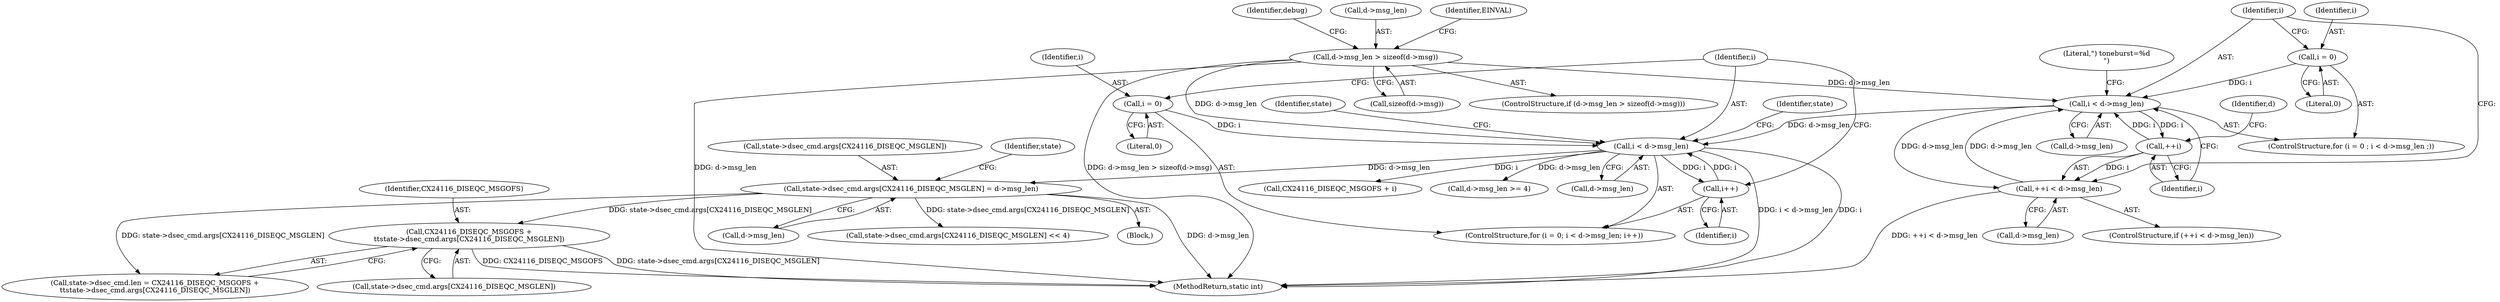 digraph "0_linux_1fa2337a315a2448c5434f41e00d56b01a22283c@array" {
"1000203" [label="(Call,CX24116_DISEQC_MSGOFS +\n\t\tstate->dsec_cmd.args[CX24116_DISEQC_MSGLEN])"];
"1000186" [label="(Call,state->dsec_cmd.args[CX24116_DISEQC_MSGLEN] = d->msg_len)"];
"1000164" [label="(Call,i < d->msg_len)"];
"1000169" [label="(Call,i++)"];
"1000161" [label="(Call,i = 0)"];
"1000126" [label="(Call,d->msg_len > sizeof(d->msg))"];
"1000144" [label="(Call,i < d->msg_len)"];
"1000141" [label="(Call,i = 0)"];
"1000152" [label="(Call,++i)"];
"1000151" [label="(Call,++i < d->msg_len)"];
"1000197" [label="(Call,state->dsec_cmd.len = CX24116_DISEQC_MSGOFS +\n\t\tstate->dsec_cmd.args[CX24116_DISEQC_MSGLEN])"];
"1000166" [label="(Call,d->msg_len)"];
"1000326" [label="(MethodReturn,static int)"];
"1000175" [label="(Identifier,state)"];
"1000126" [label="(Call,d->msg_len > sizeof(d->msg))"];
"1000151" [label="(Call,++i < d->msg_len)"];
"1000186" [label="(Call,state->dsec_cmd.args[CX24116_DISEQC_MSGLEN] = d->msg_len)"];
"1000130" [label="(Call,sizeof(d->msg))"];
"1000194" [label="(Call,d->msg_len)"];
"1000143" [label="(Literal,0)"];
"1000205" [label="(Call,state->dsec_cmd.args[CX24116_DISEQC_MSGLEN])"];
"1000155" [label="(Identifier,d)"];
"1000204" [label="(Identifier,CX24116_DISEQC_MSGOFS)"];
"1000141" [label="(Call,i = 0)"];
"1000140" [label="(ControlStructure,for (i = 0 ; i < d->msg_len ;))"];
"1000165" [label="(Identifier,i)"];
"1000190" [label="(Identifier,state)"];
"1000161" [label="(Call,i = 0)"];
"1000142" [label="(Identifier,i)"];
"1000164" [label="(Call,i < d->msg_len)"];
"1000136" [label="(Identifier,EINVAL)"];
"1000309" [label="(Call,state->dsec_cmd.args[CX24116_DISEQC_MSGLEN] << 4)"];
"1000160" [label="(ControlStructure,for (i = 0; i < d->msg_len; i++))"];
"1000169" [label="(Call,i++)"];
"1000203" [label="(Call,CX24116_DISEQC_MSGOFS +\n\t\tstate->dsec_cmd.args[CX24116_DISEQC_MSGLEN])"];
"1000138" [label="(Identifier,debug)"];
"1000200" [label="(Identifier,state)"];
"1000146" [label="(Call,d->msg_len)"];
"1000178" [label="(Call,CX24116_DISEQC_MSGOFS + i)"];
"1000153" [label="(Identifier,i)"];
"1000240" [label="(Call,d->msg_len >= 4)"];
"1000187" [label="(Call,state->dsec_cmd.args[CX24116_DISEQC_MSGLEN])"];
"1000162" [label="(Identifier,i)"];
"1000125" [label="(ControlStructure,if (d->msg_len > sizeof(d->msg)))"];
"1000127" [label="(Call,d->msg_len)"];
"1000163" [label="(Literal,0)"];
"1000116" [label="(Block,)"];
"1000154" [label="(Call,d->msg_len)"];
"1000170" [label="(Identifier,i)"];
"1000152" [label="(Call,++i)"];
"1000145" [label="(Identifier,i)"];
"1000150" [label="(ControlStructure,if (++i < d->msg_len))"];
"1000158" [label="(Literal,\") toneburst=%d\n\")"];
"1000144" [label="(Call,i < d->msg_len)"];
"1000203" -> "1000197"  [label="AST: "];
"1000203" -> "1000205"  [label="CFG: "];
"1000204" -> "1000203"  [label="AST: "];
"1000205" -> "1000203"  [label="AST: "];
"1000197" -> "1000203"  [label="CFG: "];
"1000203" -> "1000326"  [label="DDG: state->dsec_cmd.args[CX24116_DISEQC_MSGLEN]"];
"1000203" -> "1000326"  [label="DDG: CX24116_DISEQC_MSGOFS"];
"1000186" -> "1000203"  [label="DDG: state->dsec_cmd.args[CX24116_DISEQC_MSGLEN]"];
"1000186" -> "1000116"  [label="AST: "];
"1000186" -> "1000194"  [label="CFG: "];
"1000187" -> "1000186"  [label="AST: "];
"1000194" -> "1000186"  [label="AST: "];
"1000200" -> "1000186"  [label="CFG: "];
"1000186" -> "1000326"  [label="DDG: d->msg_len"];
"1000164" -> "1000186"  [label="DDG: d->msg_len"];
"1000186" -> "1000197"  [label="DDG: state->dsec_cmd.args[CX24116_DISEQC_MSGLEN]"];
"1000186" -> "1000309"  [label="DDG: state->dsec_cmd.args[CX24116_DISEQC_MSGLEN]"];
"1000164" -> "1000160"  [label="AST: "];
"1000164" -> "1000166"  [label="CFG: "];
"1000165" -> "1000164"  [label="AST: "];
"1000166" -> "1000164"  [label="AST: "];
"1000175" -> "1000164"  [label="CFG: "];
"1000190" -> "1000164"  [label="CFG: "];
"1000164" -> "1000326"  [label="DDG: i < d->msg_len"];
"1000164" -> "1000326"  [label="DDG: i"];
"1000169" -> "1000164"  [label="DDG: i"];
"1000161" -> "1000164"  [label="DDG: i"];
"1000126" -> "1000164"  [label="DDG: d->msg_len"];
"1000144" -> "1000164"  [label="DDG: d->msg_len"];
"1000164" -> "1000169"  [label="DDG: i"];
"1000164" -> "1000178"  [label="DDG: i"];
"1000164" -> "1000240"  [label="DDG: d->msg_len"];
"1000169" -> "1000160"  [label="AST: "];
"1000169" -> "1000170"  [label="CFG: "];
"1000170" -> "1000169"  [label="AST: "];
"1000165" -> "1000169"  [label="CFG: "];
"1000161" -> "1000160"  [label="AST: "];
"1000161" -> "1000163"  [label="CFG: "];
"1000162" -> "1000161"  [label="AST: "];
"1000163" -> "1000161"  [label="AST: "];
"1000165" -> "1000161"  [label="CFG: "];
"1000126" -> "1000125"  [label="AST: "];
"1000126" -> "1000130"  [label="CFG: "];
"1000127" -> "1000126"  [label="AST: "];
"1000130" -> "1000126"  [label="AST: "];
"1000136" -> "1000126"  [label="CFG: "];
"1000138" -> "1000126"  [label="CFG: "];
"1000126" -> "1000326"  [label="DDG: d->msg_len"];
"1000126" -> "1000326"  [label="DDG: d->msg_len > sizeof(d->msg)"];
"1000126" -> "1000144"  [label="DDG: d->msg_len"];
"1000144" -> "1000140"  [label="AST: "];
"1000144" -> "1000146"  [label="CFG: "];
"1000145" -> "1000144"  [label="AST: "];
"1000146" -> "1000144"  [label="AST: "];
"1000153" -> "1000144"  [label="CFG: "];
"1000158" -> "1000144"  [label="CFG: "];
"1000141" -> "1000144"  [label="DDG: i"];
"1000152" -> "1000144"  [label="DDG: i"];
"1000151" -> "1000144"  [label="DDG: d->msg_len"];
"1000144" -> "1000152"  [label="DDG: i"];
"1000144" -> "1000151"  [label="DDG: d->msg_len"];
"1000141" -> "1000140"  [label="AST: "];
"1000141" -> "1000143"  [label="CFG: "];
"1000142" -> "1000141"  [label="AST: "];
"1000143" -> "1000141"  [label="AST: "];
"1000145" -> "1000141"  [label="CFG: "];
"1000152" -> "1000151"  [label="AST: "];
"1000152" -> "1000153"  [label="CFG: "];
"1000153" -> "1000152"  [label="AST: "];
"1000155" -> "1000152"  [label="CFG: "];
"1000152" -> "1000151"  [label="DDG: i"];
"1000151" -> "1000150"  [label="AST: "];
"1000151" -> "1000154"  [label="CFG: "];
"1000154" -> "1000151"  [label="AST: "];
"1000145" -> "1000151"  [label="CFG: "];
"1000151" -> "1000326"  [label="DDG: ++i < d->msg_len"];
}
